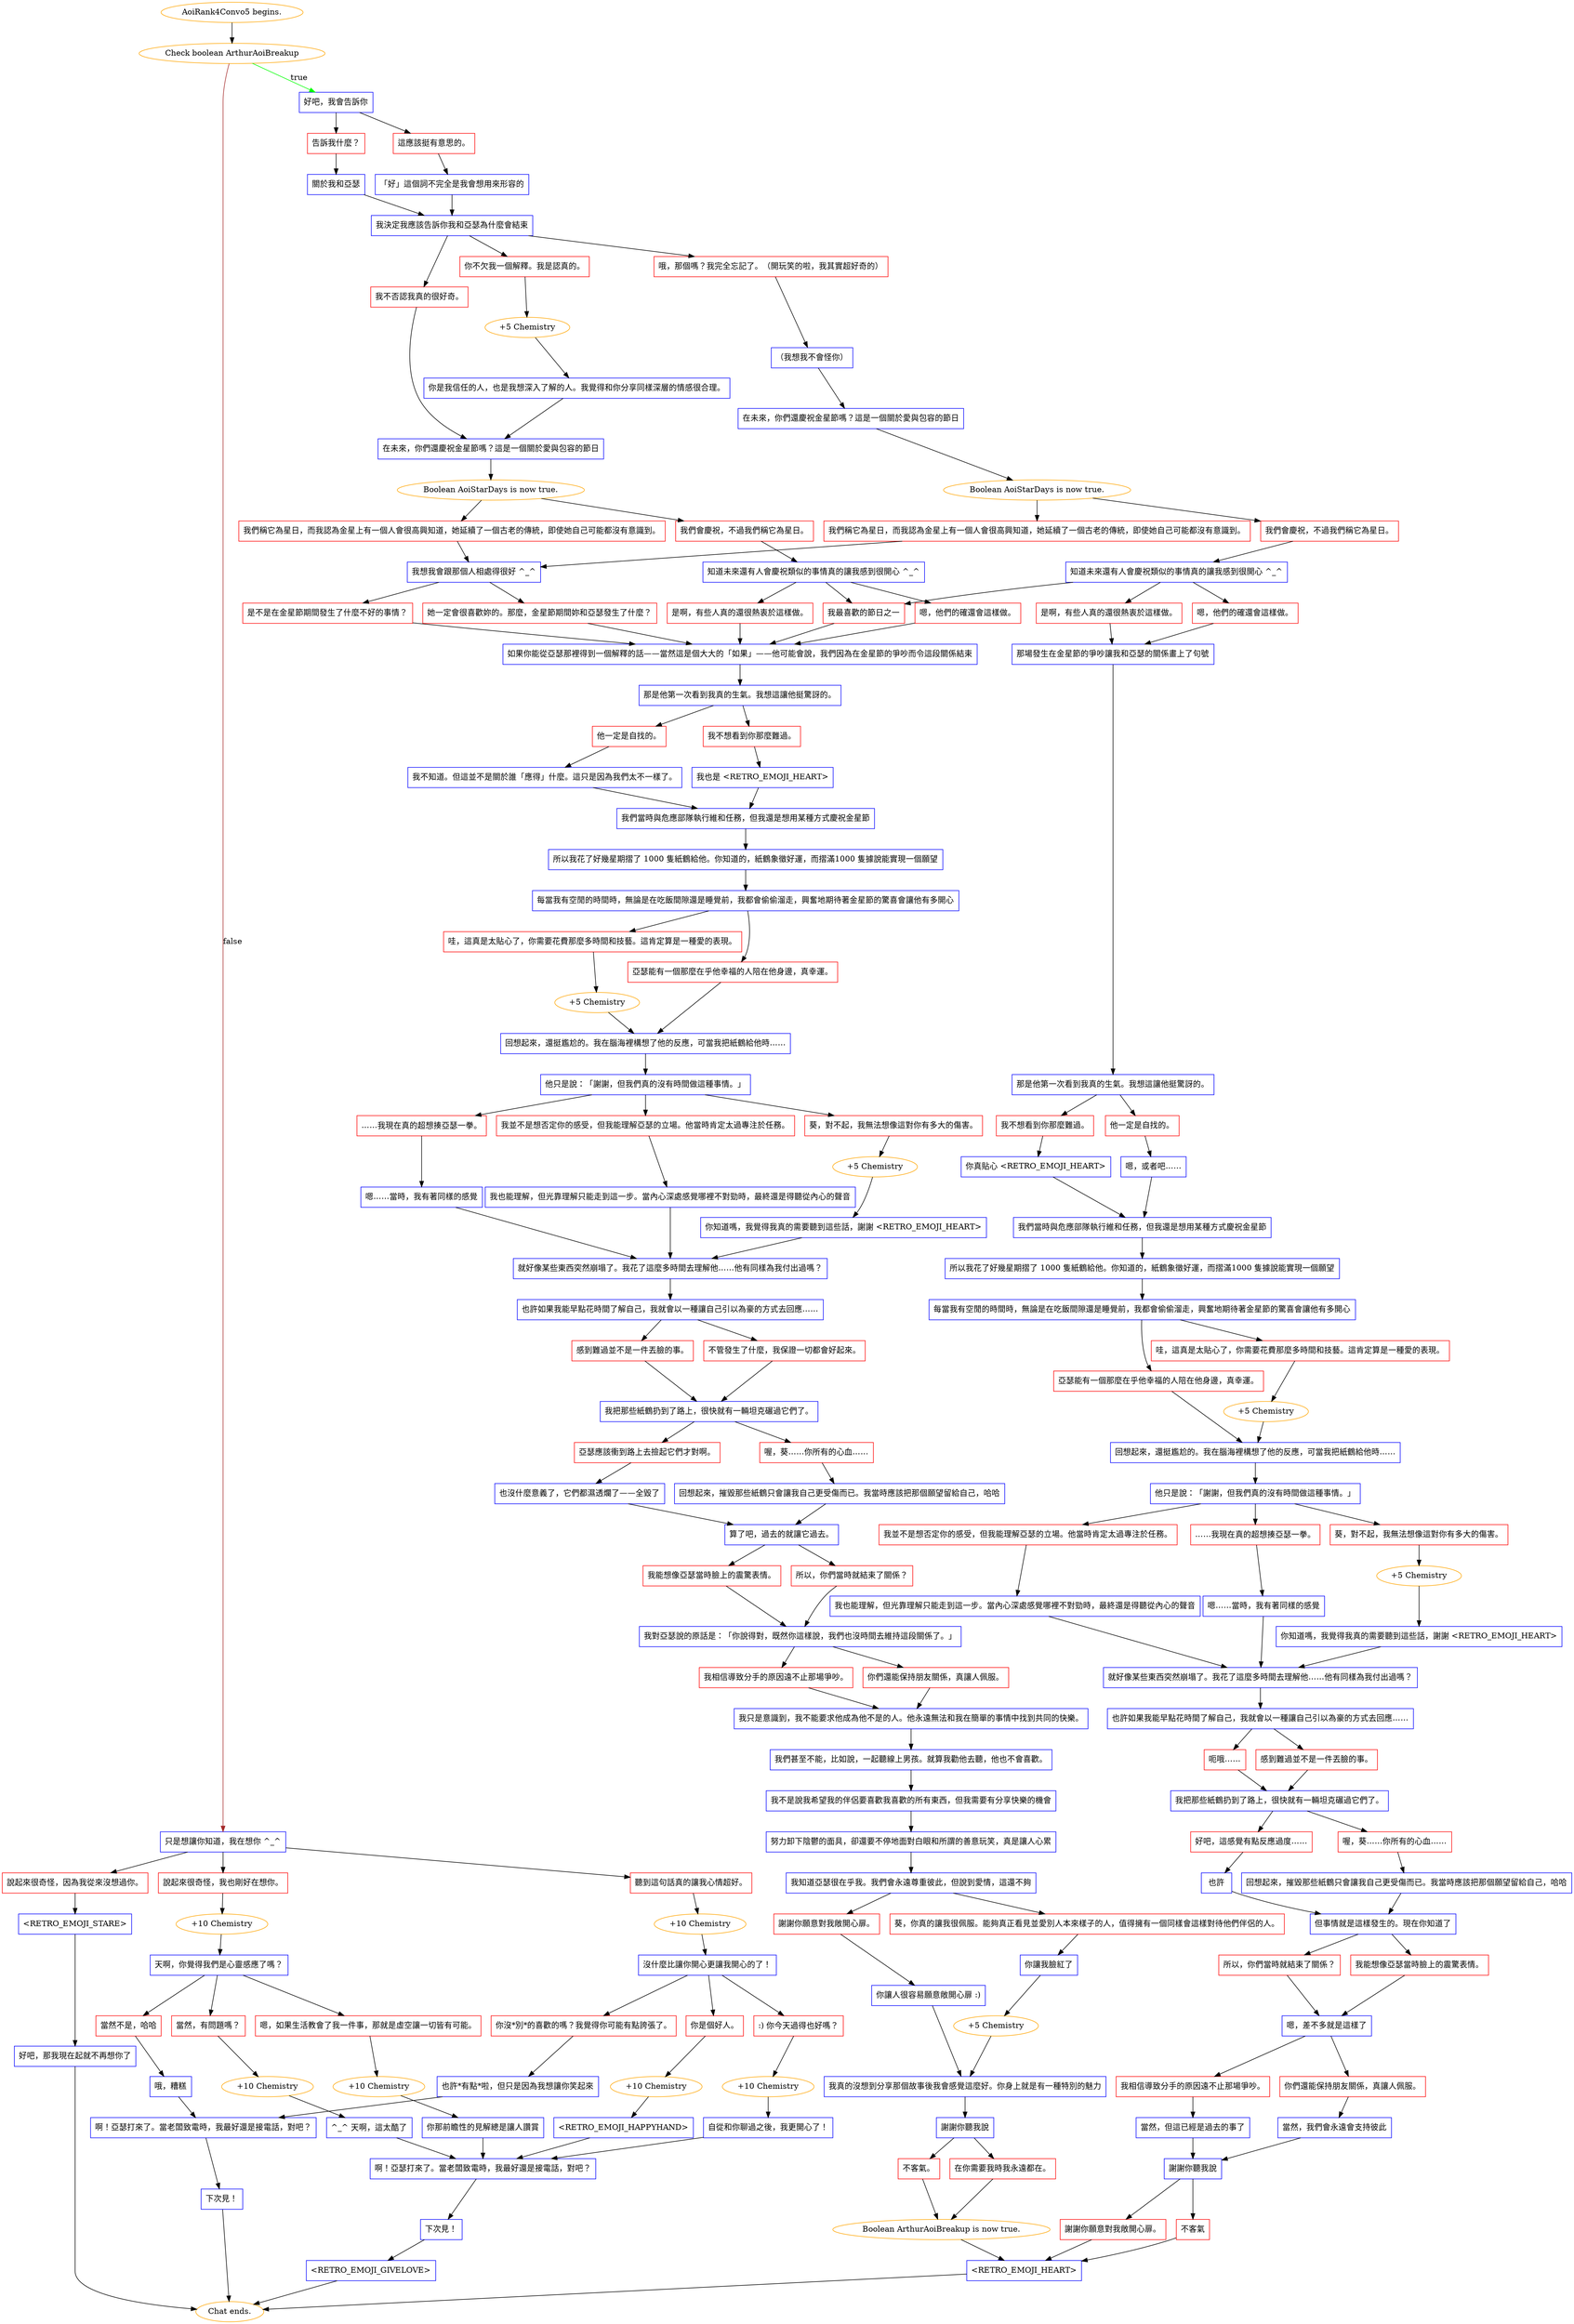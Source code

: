 digraph {
	"AoiRank4Convo5 begins." [color=orange];
		"AoiRank4Convo5 begins." -> j1999602479;
	j1999602479 [label="Check boolean ArthurAoiBreakup",color=orange];
		j1999602479 -> j4108823645 [label=true,color=green];
		j1999602479 -> j1794617238 [label=false,color=brown];
	j4108823645 [label="好吧，我會告訴你",shape=box,color=blue];
		j4108823645 -> j2494463112;
		j4108823645 -> j1847901368;
	j1794617238 [label="只是想讓你知道，我在想你 ^_^",shape=box,color=blue];
		j1794617238 -> j1054575580;
		j1794617238 -> j1906507413;
		j1794617238 -> j890039020;
	j2494463112 [label="告訴我什麼？",shape=box,color=red];
		j2494463112 -> j3837698335;
	j1847901368 [label="這應該挺有意思的。",shape=box,color=red];
		j1847901368 -> j1565454280;
	j1054575580 [label="聽到這句話真的讓我心情超好。",shape=box,color=red];
		j1054575580 -> j4029688303;
	j1906507413 [label="說起來很奇怪，我也剛好在想你。",shape=box,color=red];
		j1906507413 -> j1314178195;
	j890039020 [label="說起來很奇怪，因為我從來沒想過你。",shape=box,color=red];
		j890039020 -> j1116211835;
	j3837698335 [label="關於我和亞瑟",shape=box,color=blue];
		j3837698335 -> j2890738461;
	j1565454280 [label="「好」這個詞不完全是我會想用來形容的",shape=box,color=blue];
		j1565454280 -> j2890738461;
	j4029688303 [label="+10 Chemistry",color=orange];
		j4029688303 -> j2932886463;
	j1314178195 [label="+10 Chemistry",color=orange];
		j1314178195 -> j4259284282;
	j1116211835 [label="<RETRO_EMOJI_STARE>",shape=box,color=blue];
		j1116211835 -> j3941731459;
	j2890738461 [label="我決定我應該告訴你我和亞瑟為什麼會結束",shape=box,color=blue];
		j2890738461 -> j1002609815;
		j2890738461 -> j1419992901;
		j2890738461 -> j3676704211;
	j2932886463 [label="沒什麼比讓你開心更讓我開心的了！",shape=box,color=blue];
		j2932886463 -> j1218876341;
		j2932886463 -> j2066775309;
		j2932886463 -> j624385168;
	j4259284282 [label="天啊，你覺得我們是心靈感應了嗎？",shape=box,color=blue];
		j4259284282 -> j3627057055;
		j4259284282 -> j3915571101;
		j4259284282 -> j4063944443;
	j3941731459 [label="好吧，那我現在起就不再想你了",shape=box,color=blue];
		j3941731459 -> "Chat ends.";
	j1002609815 [label="你不欠我一個解釋。我是認真的。",shape=box,color=red];
		j1002609815 -> j2025051440;
	j1419992901 [label="我不否認我真的很好奇。",shape=box,color=red];
		j1419992901 -> j834830730;
	j3676704211 [label="哦，那個嗎？我完全忘記了。（開玩笑的啦，我其實超好奇的）",shape=box,color=red];
		j3676704211 -> j2985583769;
	j1218876341 [label="你是個好人。",shape=box,color=red];
		j1218876341 -> j3772572442;
	j2066775309 [label=":) 你今天過得也好嗎？",shape=box,color=red];
		j2066775309 -> j2941257810;
	j624385168 [label="你沒*別*的喜歡的嗎？我覺得你可能有點誇張了。",shape=box,color=red];
		j624385168 -> j1729029393;
	j3627057055 [label="當然不是，哈哈",shape=box,color=red];
		j3627057055 -> j200928660;
	j3915571101 [label="嗯，如果生活教會了我一件事，那就是虛空讓一切皆有可能。",shape=box,color=red];
		j3915571101 -> j1275525850;
	j4063944443 [label="當然，有問題嗎？",shape=box,color=red];
		j4063944443 -> j900558897;
	"Chat ends." [color=orange];
	j2025051440 [label="+5 Chemistry",color=orange];
		j2025051440 -> j2527980772;
	j834830730 [label="在未來，你們還慶祝金星節嗎？這是一個關於愛與包容的節日",shape=box,color=blue];
		j834830730 -> j2220226711;
	j2985583769 [label="（我想我不會怪你）",shape=box,color=blue];
		j2985583769 -> j595911951;
	j3772572442 [label="+10 Chemistry",color=orange];
		j3772572442 -> j2388924193;
	j2941257810 [label="+10 Chemistry",color=orange];
		j2941257810 -> j3583557031;
	j1729029393 [label="也許*有點*啦，但只是因為我想讓你笑起來",shape=box,color=blue];
		j1729029393 -> j2971115839;
	j200928660 [label="哦，糟糕",shape=box,color=blue];
		j200928660 -> j2971115839;
	j1275525850 [label="+10 Chemistry",color=orange];
		j1275525850 -> j3409834356;
	j900558897 [label="+10 Chemistry",color=orange];
		j900558897 -> j3691818104;
	j2527980772 [label="你是我信任的人，也是我想深入了解的人。我覺得和你分享同樣深層的情感很合理。",shape=box,color=blue];
		j2527980772 -> j834830730;
	j2220226711 [label="Boolean AoiStarDays is now true.",color=orange];
		j2220226711 -> j1963157771;
		j2220226711 -> j2003574021;
	j595911951 [label="在未來，你們還慶祝金星節嗎？這是一個關於愛與包容的節日",shape=box,color=blue];
		j595911951 -> j1703733891;
	j2388924193 [label="<RETRO_EMOJI_HAPPYHAND>",shape=box,color=blue];
		j2388924193 -> j1478388732;
	j3583557031 [label="自從和你聊過之後，我更開心了！",shape=box,color=blue];
		j3583557031 -> j1478388732;
	j2971115839 [label="啊！亞瑟打來了。當老闆致電時，我最好還是接電話，對吧？",shape=box,color=blue];
		j2971115839 -> j1205956065;
	j3409834356 [label="你那前瞻性的見解總是讓人讚賞",shape=box,color=blue];
		j3409834356 -> j1478388732;
	j3691818104 [label="^_^ 天啊，這太酷了",shape=box,color=blue];
		j3691818104 -> j1478388732;
	j1963157771 [label="我們會慶祝，不過我們稱它為星日。",shape=box,color=red];
		j1963157771 -> j2597629423;
	j2003574021 [label="我們稱它為星日，而我認為金星上有一個人會很高興知道，她延續了一個古老的傳統，即使她自己可能都沒有意識到。",shape=box,color=red];
		j2003574021 -> j186243024;
	j1703733891 [label="Boolean AoiStarDays is now true.",color=orange];
		j1703733891 -> j2929351736;
		j1703733891 -> j2236004538;
	j1478388732 [label="啊！亞瑟打來了。當老闆致電時，我最好還是接電話，對吧？",shape=box,color=blue];
		j1478388732 -> j1639086180;
	j1205956065 [label="下次見！",shape=box,color=blue];
		j1205956065 -> "Chat ends.";
	j2597629423 [label="知道未來還有人會慶祝類似的事情真的讓我感到很開心 ^_^",shape=box,color=blue];
		j2597629423 -> j3817695139;
		j2597629423 -> j2155650043;
		j2597629423 -> j4205930358;
	j186243024 [label="我想我會跟那個人相處得很好 ^_^",shape=box,color=blue];
		j186243024 -> j2039505342;
		j186243024 -> j3870993890;
	j2929351736 [label="我們會慶祝，不過我們稱它為星日。",shape=box,color=red];
		j2929351736 -> j3040559510;
	j2236004538 [label="我們稱它為星日，而我認為金星上有一個人會很高興知道，她延續了一個古老的傳統，即使她自己可能都沒有意識到。",shape=box,color=red];
		j2236004538 -> j186243024;
	j1639086180 [label="下次見！",shape=box,color=blue];
		j1639086180 -> j3329961820;
	j3817695139 [label="嗯，他們的確還會這樣做。",shape=box,color=red];
		j3817695139 -> j380916329;
	j2155650043 [label="是啊，有些人真的還很熱衷於這樣做。",shape=box,color=red];
		j2155650043 -> j380916329;
	j4205930358 [label="我最喜歡的節日之一",shape=box,color=red];
		j4205930358 -> j380916329;
	j2039505342 [label="她一定會很喜歡妳的。那麼，金星節期間妳和亞瑟發生了什麼？",shape=box,color=red];
		j2039505342 -> j380916329;
	j3870993890 [label="是不是在金星節期間發生了什麼不好的事情？",shape=box,color=red];
		j3870993890 -> j380916329;
	j3040559510 [label="知道未來還有人會慶祝類似的事情真的讓我感到很開心 ^_^",shape=box,color=blue];
		j3040559510 -> j4205930358;
		j3040559510 -> j3097651899;
		j3040559510 -> j521030864;
	j3329961820 [label="<RETRO_EMOJI_GIVELOVE>",shape=box,color=blue];
		j3329961820 -> "Chat ends.";
	j380916329 [label="如果你能從亞瑟那裡得到一個解釋的話——當然這是個大大的「如果」——他可能會說，我們因為在金星節的爭吵而令這段關係結束",shape=box,color=blue];
		j380916329 -> j3461278316;
	j3097651899 [label="是啊，有些人真的還很熱衷於這樣做。",shape=box,color=red];
		j3097651899 -> j4060343313;
	j521030864 [label="嗯，他們的確還會這樣做。",shape=box,color=red];
		j521030864 -> j4060343313;
	j3461278316 [label="那是他第一次看到我真的生氣。我想這讓他挺驚訝的。",shape=box,color=blue];
		j3461278316 -> j1125632915;
		j3461278316 -> j286711387;
	j4060343313 [label="那場發生在金星節的爭吵讓我和亞瑟的關係畫上了句號",shape=box,color=blue];
		j4060343313 -> j2281305132;
	j1125632915 [label="我不想看到你那麼難過。",shape=box,color=red];
		j1125632915 -> j2322623555;
	j286711387 [label="他一定是自找的。",shape=box,color=red];
		j286711387 -> j2213412658;
	j2281305132 [label="那是他第一次看到我真的生氣。我想這讓他挺驚訝的。",shape=box,color=blue];
		j2281305132 -> j3628694481;
		j2281305132 -> j1240386245;
	j2322623555 [label="我也是 <RETRO_EMOJI_HEART>",shape=box,color=blue];
		j2322623555 -> j3336302761;
	j2213412658 [label="我不知道。但這並不是關於誰「應得」什麼。這只是因為我們太不一樣了。",shape=box,color=blue];
		j2213412658 -> j3336302761;
	j3628694481 [label="我不想看到你那麼難過。",shape=box,color=red];
		j3628694481 -> j3814948653;
	j1240386245 [label="他一定是自找的。",shape=box,color=red];
		j1240386245 -> j3445806339;
	j3336302761 [label="我們當時與危應部隊執行維和任務，但我還是想用某種方式慶祝金星節",shape=box,color=blue];
		j3336302761 -> j3016990867;
	j3814948653 [label="你真貼心 <RETRO_EMOJI_HEART>",shape=box,color=blue];
		j3814948653 -> j799195985;
	j3445806339 [label="嗯，或者吧……",shape=box,color=blue];
		j3445806339 -> j799195985;
	j3016990867 [label="所以我花了好幾星期摺了 1000 隻紙鶴給他。你知道的，紙鶴象徵好運，而摺滿1000 隻據說能實現一個願望",shape=box,color=blue];
		j3016990867 -> j2534798589;
	j799195985 [label="我們當時與危應部隊執行維和任務，但我還是想用某種方式慶祝金星節",shape=box,color=blue];
		j799195985 -> j2858879830;
	j2534798589 [label="每當我有空閒的時間時，無論是在吃飯間隙還是睡覺前，我都會偷偷溜走，興奮地期待著金星節的驚喜會讓他有多開心",shape=box,color=blue];
		j2534798589 -> j279352483;
		j2534798589 -> j707245275;
	j2858879830 [label="所以我花了好幾星期摺了 1000 隻紙鶴給他。你知道的，紙鶴象徵好運，而摺滿1000 隻據說能實現一個願望",shape=box,color=blue];
		j2858879830 -> j2088166626;
	j279352483 [label="哇，這真是太貼心了，你需要花費那麼多時間和技藝。這肯定算是一種愛的表現。",shape=box,color=red];
		j279352483 -> j3734963208;
	j707245275 [label="亞瑟能有一個那麼在乎他幸福的人陪在他身邊，真幸運。",shape=box,color=red];
		j707245275 -> j1957498424;
	j2088166626 [label="每當我有空閒的時間時，無論是在吃飯間隙還是睡覺前，我都會偷偷溜走，興奮地期待著金星節的驚喜會讓他有多開心",shape=box,color=blue];
		j2088166626 -> j2925121887;
		j2088166626 -> j3122879108;
	j3734963208 [label="+5 Chemistry",color=orange];
		j3734963208 -> j1957498424;
	j1957498424 [label="回想起來，還挺尷尬的。我在腦海裡構想了他的反應，可當我把紙鶴給他時……",shape=box,color=blue];
		j1957498424 -> j3388597909;
	j2925121887 [label="哇，這真是太貼心了，你需要花費那麼多時間和技藝。這肯定算是一種愛的表現。",shape=box,color=red];
		j2925121887 -> j2750647702;
	j3122879108 [label="亞瑟能有一個那麼在乎他幸福的人陪在他身邊，真幸運。",shape=box,color=red];
		j3122879108 -> j1520498800;
	j3388597909 [label="他只是說：「謝謝，但我們真的沒有時間做這種事情。」",shape=box,color=blue];
		j3388597909 -> j3160075477;
		j3388597909 -> j588401930;
		j3388597909 -> j75619935;
	j2750647702 [label="+5 Chemistry",color=orange];
		j2750647702 -> j1520498800;
	j1520498800 [label="回想起來，還挺尷尬的。我在腦海裡構想了他的反應，可當我把紙鶴給他時……",shape=box,color=blue];
		j1520498800 -> j2416956794;
	j3160075477 [label="……我現在真的超想揍亞瑟一拳。",shape=box,color=red];
		j3160075477 -> j1737201703;
	j588401930 [label="葵，對不起，我無法想像這對你有多大的傷害。",shape=box,color=red];
		j588401930 -> j2471386311;
	j75619935 [label="我並不是想否定你的感受，但我能理解亞瑟的立場。他當時肯定太過專注於任務。",shape=box,color=red];
		j75619935 -> j2148394552;
	j2416956794 [label="他只是說：「謝謝，但我們真的沒有時間做這種事情。」",shape=box,color=blue];
		j2416956794 -> j1044439052;
		j2416956794 -> j1795318381;
		j2416956794 -> j2464422124;
	j1737201703 [label="嗯……當時，我有著同樣的感覺",shape=box,color=blue];
		j1737201703 -> j3988064671;
	j2471386311 [label="+5 Chemistry",color=orange];
		j2471386311 -> j2348016157;
	j2148394552 [label="我也能理解，但光靠理解只能走到這一步。當內心深處感覺哪裡不對勁時，最終還是得聽從內心的聲音",shape=box,color=blue];
		j2148394552 -> j3988064671;
	j1044439052 [label="我並不是想否定你的感受，但我能理解亞瑟的立場。他當時肯定太過專注於任務。",shape=box,color=red];
		j1044439052 -> j1449923317;
	j1795318381 [label="葵，對不起，我無法想像這對你有多大的傷害。",shape=box,color=red];
		j1795318381 -> j1035756596;
	j2464422124 [label="……我現在真的超想揍亞瑟一拳。",shape=box,color=red];
		j2464422124 -> j2390681101;
	j3988064671 [label="就好像某些東西突然崩塌了。我花了這麼多時間去理解他……他有同樣為我付出過嗎？",shape=box,color=blue];
		j3988064671 -> j1859106475;
	j2348016157 [label="你知道嗎，我覺得我真的需要聽到這些話，謝謝 <RETRO_EMOJI_HEART>",shape=box,color=blue];
		j2348016157 -> j3988064671;
	j1449923317 [label="我也能理解，但光靠理解只能走到這一步。當內心深處感覺哪裡不對勁時，最終還是得聽從內心的聲音",shape=box,color=blue];
		j1449923317 -> j3088690729;
	j1035756596 [label="+5 Chemistry",color=orange];
		j1035756596 -> j2925831930;
	j2390681101 [label="嗯……當時，我有著同樣的感覺",shape=box,color=blue];
		j2390681101 -> j3088690729;
	j1859106475 [label="也許如果我能早點花時間了解自己，我就會以一種讓自己引以為豪的方式去回應……",shape=box,color=blue];
		j1859106475 -> j4150875885;
		j1859106475 -> j1139547338;
	j3088690729 [label="就好像某些東西突然崩塌了。我花了這麼多時間去理解他……他有同樣為我付出過嗎？",shape=box,color=blue];
		j3088690729 -> j28502676;
	j2925831930 [label="你知道嗎，我覺得我真的需要聽到這些話，謝謝 <RETRO_EMOJI_HEART>",shape=box,color=blue];
		j2925831930 -> j3088690729;
	j4150875885 [label="感到難過並不是一件丟臉的事。",shape=box,color=red];
		j4150875885 -> j2439147565;
	j1139547338 [label="不管發生了什麼，我保證一切都會好起來。",shape=box,color=red];
		j1139547338 -> j2439147565;
	j28502676 [label="也許如果我能早點花時間了解自己，我就會以一種讓自己引以為豪的方式去回應……",shape=box,color=blue];
		j28502676 -> j3289763649;
		j28502676 -> j1187173726;
	j2439147565 [label="我把那些紙鶴扔到了路上，很快就有一輛坦克碾過它們了。",shape=box,color=blue];
		j2439147565 -> j1769670480;
		j2439147565 -> j622416799;
	j3289763649 [label="呃哦……",shape=box,color=red];
		j3289763649 -> j2825580120;
	j1187173726 [label="感到難過並不是一件丟臉的事。",shape=box,color=red];
		j1187173726 -> j2825580120;
	j1769670480 [label="喔，葵……你所有的心血……",shape=box,color=red];
		j1769670480 -> j22228576;
	j622416799 [label="亞瑟應該衝到路上去撿起它們才對啊。",shape=box,color=red];
		j622416799 -> j917724106;
	j2825580120 [label="我把那些紙鶴扔到了路上，很快就有一輛坦克碾過它們了。",shape=box,color=blue];
		j2825580120 -> j3036244428;
		j2825580120 -> j3709454241;
	j22228576 [label="回想起來，摧毀那些紙鶴只會讓我自己更受傷而已。我當時應該把那個願望留給自己，哈哈",shape=box,color=blue];
		j22228576 -> j347498942;
	j917724106 [label="也沒什麼意義了，它們都濕透爛了——全毀了",shape=box,color=blue];
		j917724106 -> j347498942;
	j3036244428 [label="喔，葵……你所有的心血……",shape=box,color=red];
		j3036244428 -> j560576094;
	j3709454241 [label="好吧，這感覺有點反應過度……",shape=box,color=red];
		j3709454241 -> j1887980084;
	j347498942 [label="算了吧，過去的就讓它過去。",shape=box,color=blue];
		j347498942 -> j1453950412;
		j347498942 -> j3171108117;
	j560576094 [label="回想起來，摧毀那些紙鶴只會讓我自己更受傷而已。我當時應該把那個願望留給自己，哈哈",shape=box,color=blue];
		j560576094 -> j3494761953;
	j1887980084 [label="也許",shape=box,color=blue];
		j1887980084 -> j3494761953;
	j1453950412 [label="所以，你們當時就結束了關係？",shape=box,color=red];
		j1453950412 -> j4138664927;
	j3171108117 [label="我能想像亞瑟當時臉上的震驚表情。",shape=box,color=red];
		j3171108117 -> j4138664927;
	j3494761953 [label="但事情就是這樣發生的。現在你知道了",shape=box,color=blue];
		j3494761953 -> j2127822254;
		j3494761953 -> j1504476201;
	j4138664927 [label="我對亞瑟說的原話是：「你說得對，既然你這樣說，我們也沒時間去維持這段關係了。」",shape=box,color=blue];
		j4138664927 -> j1067922982;
		j4138664927 -> j1182883182;
	j2127822254 [label="所以，你們當時就結束了關係？",shape=box,color=red];
		j2127822254 -> j1499474508;
	j1504476201 [label="我能想像亞瑟當時臉上的震驚表情。",shape=box,color=red];
		j1504476201 -> j1499474508;
	j1067922982 [label="你們還能保持朋友關係，真讓人佩服。",shape=box,color=red];
		j1067922982 -> j20396230;
	j1182883182 [label="我相信導致分手的原因遠不止那場爭吵。",shape=box,color=red];
		j1182883182 -> j20396230;
	j1499474508 [label="嗯，差不多就是這樣了",shape=box,color=blue];
		j1499474508 -> j644247814;
		j1499474508 -> j1694728976;
	j20396230 [label="我只是意識到，我不能要求他成為他不是的人。他永遠無法和我在簡單的事情中找到共同的快樂。",shape=box,color=blue];
		j20396230 -> j3209758020;
	j644247814 [label="你們還能保持朋友關係，真讓人佩服。",shape=box,color=red];
		j644247814 -> j3609617828;
	j1694728976 [label="我相信導致分手的原因遠不止那場爭吵。",shape=box,color=red];
		j1694728976 -> j752852111;
	j3209758020 [label="我們甚至不能，比如說，一起聽線上男孩。就算我勸他去聽，他也不會喜歡。",shape=box,color=blue];
		j3209758020 -> j3957661345;
	j3609617828 [label="當然，我們會永遠會支持彼此",shape=box,color=blue];
		j3609617828 -> j130799551;
	j752852111 [label="當然，但這已經是過去的事了",shape=box,color=blue];
		j752852111 -> j130799551;
	j3957661345 [label="我不是說我希望我的伴侶要喜歡我喜歡的所有東西，但我需要有分享快樂的機會",shape=box,color=blue];
		j3957661345 -> j3527977178;
	j130799551 [label="謝謝你聽我說",shape=box,color=blue];
		j130799551 -> j1445813119;
		j130799551 -> j2221306484;
	j3527977178 [label="努力卸下陰鬱的面具，卻還要不停地面對白眼和所謂的善意玩笑，真是讓人心累",shape=box,color=blue];
		j3527977178 -> j2399679574;
	j1445813119 [label="不客氣",shape=box,color=red];
		j1445813119 -> j1098993356;
	j2221306484 [label="謝謝你願意對我敞開心扉。",shape=box,color=red];
		j2221306484 -> j1098993356;
	j2399679574 [label="我知道亞瑟很在乎我。我們會永遠尊重彼此，但說到愛情，這還不夠",shape=box,color=blue];
		j2399679574 -> j1489567944;
		j2399679574 -> j3536506704;
	j1098993356 [label="<RETRO_EMOJI_HEART>",shape=box,color=blue];
		j1098993356 -> "Chat ends.";
	j1489567944 [label="謝謝你願意對我敞開心扉。",shape=box,color=red];
		j1489567944 -> j2731424336;
	j3536506704 [label="葵，你真的讓我很佩服。能夠真正看見並愛別人本來樣子的人，值得擁有一個同樣會這樣對待他們伴侶的人。",shape=box,color=red];
		j3536506704 -> j4061910187;
	j2731424336 [label="你讓人很容易願意敞開心扉 :)",shape=box,color=blue];
		j2731424336 -> j4065484849;
	j4061910187 [label="你讓我臉紅了",shape=box,color=blue];
		j4061910187 -> j2538791902;
	j4065484849 [label="我真的沒想到分享那個故事後我會感覺這麼好。你身上就是有一種特別的魅力",shape=box,color=blue];
		j4065484849 -> j3572548173;
	j2538791902 [label="+5 Chemistry",color=orange];
		j2538791902 -> j4065484849;
	j3572548173 [label="謝謝你聽我說",shape=box,color=blue];
		j3572548173 -> j3103254146;
		j3572548173 -> j536196373;
	j3103254146 [label="在你需要我時我永遠都在。",shape=box,color=red];
		j3103254146 -> j2407572271;
	j536196373 [label="不客氣。",shape=box,color=red];
		j536196373 -> j2407572271;
	j2407572271 [label="Boolean ArthurAoiBreakup is now true.",color=orange];
		j2407572271 -> j1098993356;
}